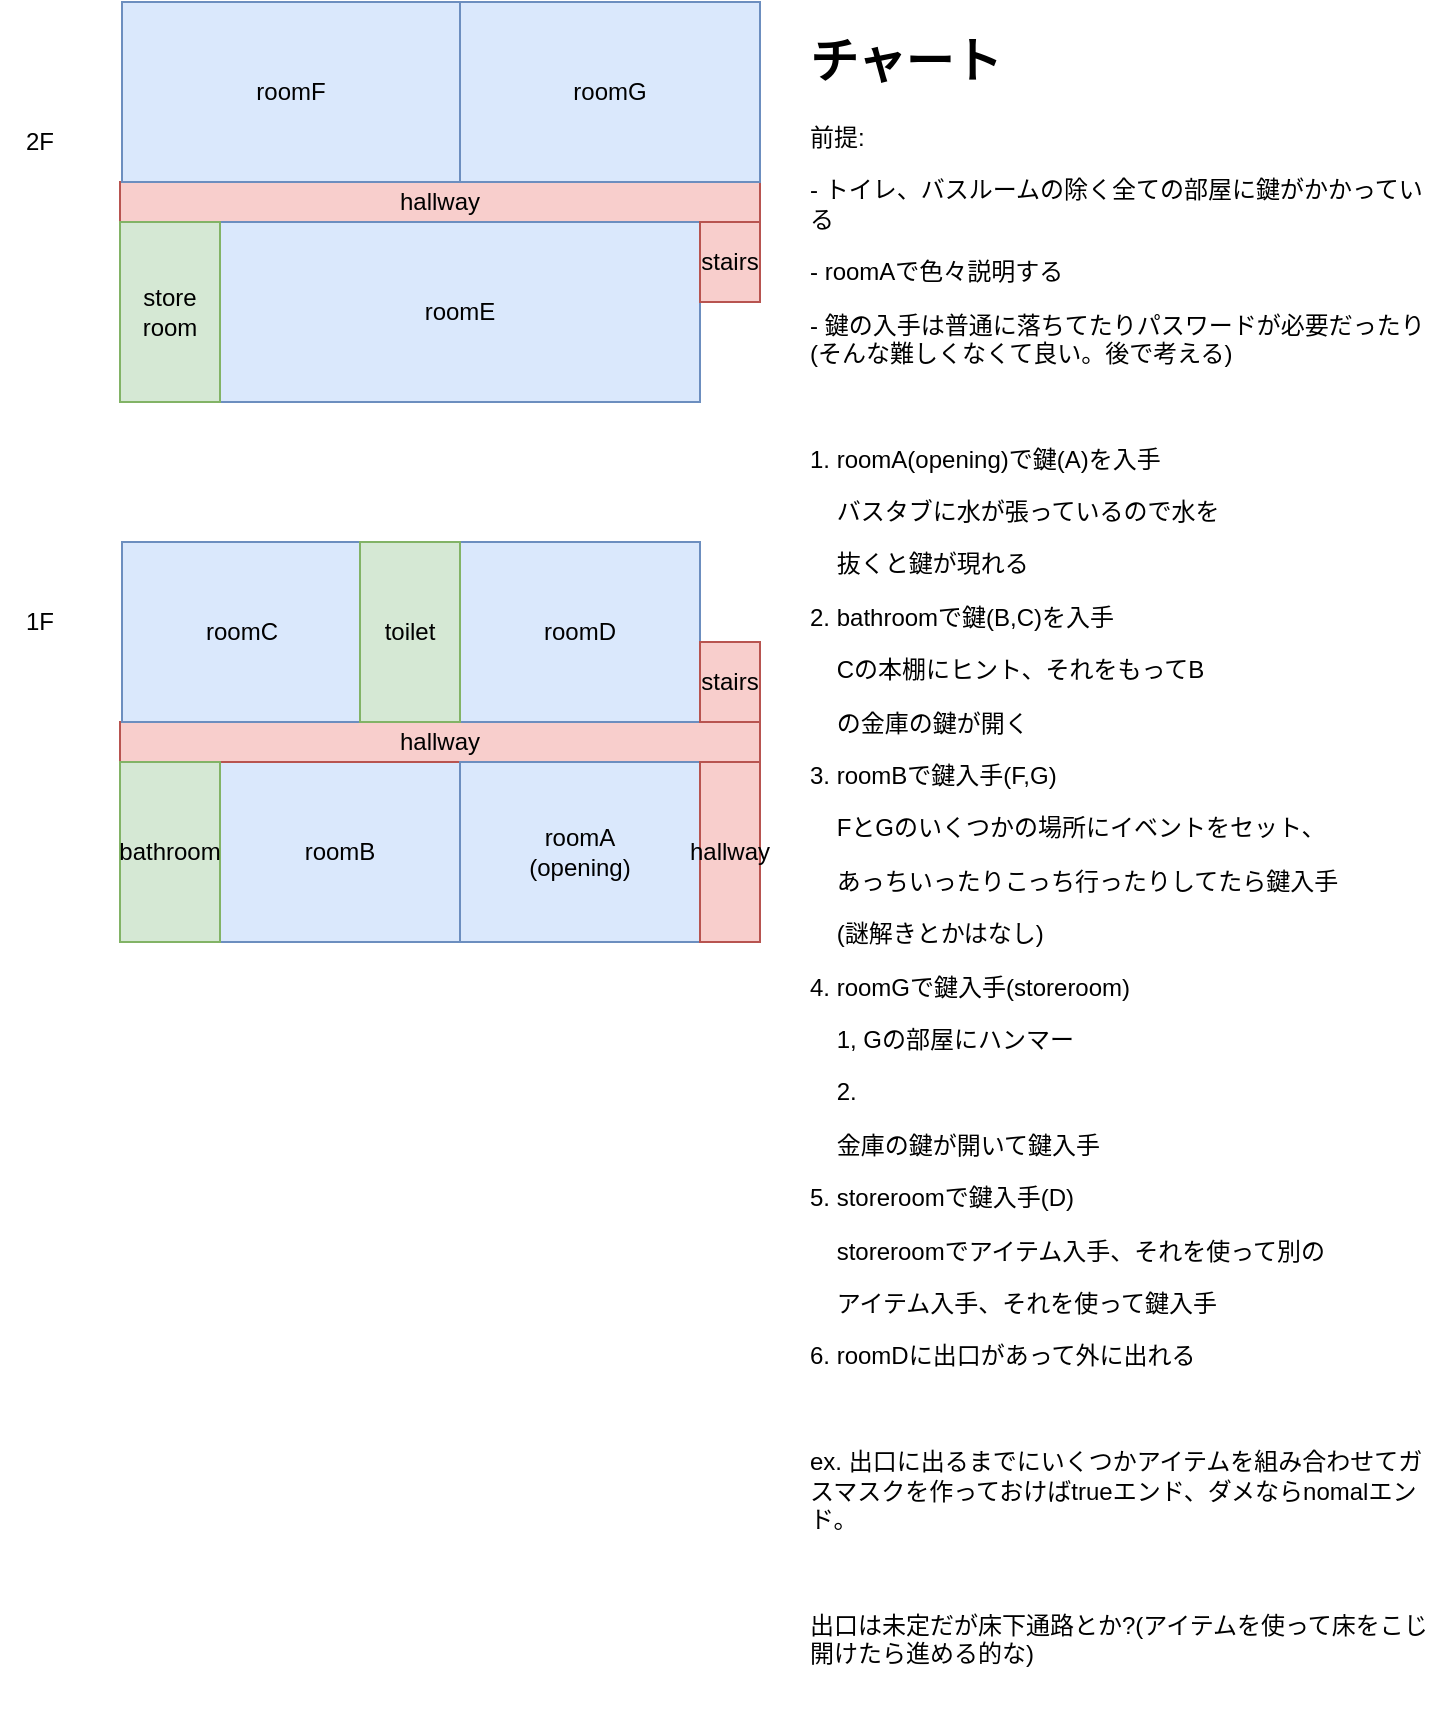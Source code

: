 <mxfile version="13.3.1" type="device"><diagram id="7Bx84ZZiyqW-JZqpRjnP" name="Page-1"><mxGraphModel dx="1422" dy="767" grid="1" gridSize="10" guides="1" tooltips="1" connect="1" arrows="1" fold="1" page="1" pageScale="1" pageWidth="850" pageHeight="1100" math="0" shadow="0"><root><mxCell id="0"/><mxCell id="1" parent="0"/><mxCell id="A9nrtHttbKAgeAbQt3jT-1" value="roomB" style="rounded=0;whiteSpace=wrap;html=1;fillColor=#dae8fc;strokeColor=#6c8ebf;" parent="1" vertex="1"><mxGeometry x="220" y="420" width="120" height="90" as="geometry"/></mxCell><mxCell id="A9nrtHttbKAgeAbQt3jT-2" value="hallway" style="rounded=0;whiteSpace=wrap;html=1;fillColor=#f8cecc;strokeColor=#b85450;" parent="1" vertex="1"><mxGeometry x="170" y="400" width="320" height="20" as="geometry"/></mxCell><mxCell id="A9nrtHttbKAgeAbQt3jT-3" value="roomC&lt;br&gt;" style="rounded=0;whiteSpace=wrap;html=1;fillColor=#dae8fc;strokeColor=#6c8ebf;" parent="1" vertex="1"><mxGeometry x="171" y="310" width="120" height="90" as="geometry"/></mxCell><mxCell id="A9nrtHttbKAgeAbQt3jT-4" value="roomD" style="rounded=0;whiteSpace=wrap;html=1;fillColor=#dae8fc;strokeColor=#6c8ebf;" parent="1" vertex="1"><mxGeometry x="340" y="310" width="120" height="90" as="geometry"/></mxCell><mxCell id="A9nrtHttbKAgeAbQt3jT-5" value="roomA&lt;br&gt;(opening)" style="rounded=0;whiteSpace=wrap;html=1;fillColor=#dae8fc;strokeColor=#6c8ebf;" parent="1" vertex="1"><mxGeometry x="340" y="420" width="120" height="90" as="geometry"/></mxCell><mxCell id="A9nrtHttbKAgeAbQt3jT-6" value="toilet" style="rounded=0;whiteSpace=wrap;html=1;fillColor=#d5e8d4;strokeColor=#82b366;" parent="1" vertex="1"><mxGeometry x="290" y="310" width="50" height="90" as="geometry"/></mxCell><mxCell id="A9nrtHttbKAgeAbQt3jT-7" value="bathroom" style="rounded=0;whiteSpace=wrap;html=1;fillColor=#d5e8d4;strokeColor=#82b366;" parent="1" vertex="1"><mxGeometry x="170" y="420" width="50" height="90" as="geometry"/></mxCell><mxCell id="A9nrtHttbKAgeAbQt3jT-8" value="stairs" style="rounded=0;whiteSpace=wrap;html=1;fillColor=#f8cecc;strokeColor=#b85450;" parent="1" vertex="1"><mxGeometry x="460" y="360" width="30" height="40" as="geometry"/></mxCell><mxCell id="A9nrtHttbKAgeAbQt3jT-9" value="hallway" style="rounded=0;whiteSpace=wrap;html=1;fillColor=#f8cecc;strokeColor=#b85450;" parent="1" vertex="1"><mxGeometry x="460" y="420" width="30" height="90" as="geometry"/></mxCell><mxCell id="A9nrtHttbKAgeAbQt3jT-10" value="1F" style="text;html=1;strokeColor=none;fillColor=none;align=center;verticalAlign=middle;whiteSpace=wrap;rounded=0;" parent="1" vertex="1"><mxGeometry x="110" y="340" width="40" height="20" as="geometry"/></mxCell><mxCell id="A9nrtHttbKAgeAbQt3jT-12" value="hallway" style="rounded=0;whiteSpace=wrap;html=1;fillColor=#f8cecc;strokeColor=#b85450;" parent="1" vertex="1"><mxGeometry x="170" y="130" width="320" height="20" as="geometry"/></mxCell><mxCell id="A9nrtHttbKAgeAbQt3jT-13" value="roomF" style="rounded=0;whiteSpace=wrap;html=1;fillColor=#dae8fc;strokeColor=#6c8ebf;" parent="1" vertex="1"><mxGeometry x="171" y="40" width="169" height="90" as="geometry"/></mxCell><mxCell id="A9nrtHttbKAgeAbQt3jT-14" value="roomG" style="rounded=0;whiteSpace=wrap;html=1;fillColor=#dae8fc;strokeColor=#6c8ebf;" parent="1" vertex="1"><mxGeometry x="340" y="40" width="150" height="90" as="geometry"/></mxCell><mxCell id="A9nrtHttbKAgeAbQt3jT-15" value="roomE" style="rounded=0;whiteSpace=wrap;html=1;fillColor=#dae8fc;strokeColor=#6c8ebf;" parent="1" vertex="1"><mxGeometry x="220" y="150" width="240" height="90" as="geometry"/></mxCell><mxCell id="A9nrtHttbKAgeAbQt3jT-16" value="store&lt;br&gt;room" style="rounded=0;whiteSpace=wrap;html=1;fillColor=#d5e8d4;strokeColor=#82b366;" parent="1" vertex="1"><mxGeometry x="170" y="150" width="50" height="90" as="geometry"/></mxCell><mxCell id="A9nrtHttbKAgeAbQt3jT-18" value="stairs" style="rounded=0;whiteSpace=wrap;html=1;fillColor=#f8cecc;strokeColor=#b85450;" parent="1" vertex="1"><mxGeometry x="460" y="150" width="30" height="40" as="geometry"/></mxCell><mxCell id="A9nrtHttbKAgeAbQt3jT-20" value="2F" style="text;html=1;strokeColor=none;fillColor=none;align=center;verticalAlign=middle;whiteSpace=wrap;rounded=0;" parent="1" vertex="1"><mxGeometry x="110" y="100" width="40" height="20" as="geometry"/></mxCell><mxCell id="A9nrtHttbKAgeAbQt3jT-22" value="&lt;h1&gt;チャート&lt;/h1&gt;&lt;p&gt;前提:&lt;/p&gt;&lt;p&gt;- トイレ、バスルームの除く全ての部屋に鍵がかかっている&lt;/p&gt;&lt;p&gt;- roomAで色々説明する&lt;/p&gt;&lt;p&gt;- 鍵の入手は普通に落ちてたりパスワードが必要だったり(そんな難しくなくて良い。後で考える)&lt;/p&gt;&lt;p&gt;&lt;br&gt;&lt;/p&gt;&lt;p&gt;1. roomA(opening)で鍵(A)を入手&lt;/p&gt;&lt;p&gt;&amp;nbsp; &amp;nbsp; バスタブに水が張っているので水を&lt;/p&gt;&lt;p&gt;&amp;nbsp; &amp;nbsp; 抜くと鍵が現れる&lt;/p&gt;&lt;p&gt;2. bathroomで鍵(B,C)を入手&lt;/p&gt;&lt;p&gt;&amp;nbsp; &amp;nbsp; Cの本棚にヒント、それをもってB&lt;/p&gt;&lt;p&gt;&amp;nbsp; &amp;nbsp; の金庫の鍵が開く&lt;/p&gt;&lt;p&gt;3. roomBで鍵入手(F,G)&lt;/p&gt;&lt;p&gt;&amp;nbsp; &amp;nbsp; FとGのいくつかの場所にイベントを&lt;span&gt;セット、&lt;/span&gt;&lt;/p&gt;&lt;p&gt;&amp;nbsp; &amp;nbsp; あっちいったりこっち行ったりしてたら鍵入手&lt;/p&gt;&lt;p&gt;&amp;nbsp; &amp;nbsp; (謎解きとかはなし)&lt;/p&gt;&lt;p&gt;4. roomGで鍵入手(storeroom)&lt;/p&gt;&lt;p&gt;&amp;nbsp; &amp;nbsp; 1, Gの部屋にハンマー&lt;/p&gt;&lt;p&gt;&amp;nbsp; &amp;nbsp; 2.&amp;nbsp;&lt;/p&gt;&lt;p&gt;&amp;nbsp; &amp;nbsp; 金庫の鍵が開いて鍵入手&lt;/p&gt;&lt;p&gt;5. storeroomで鍵入手(D)&lt;/p&gt;&lt;p&gt;&amp;nbsp; &amp;nbsp; storeroomでアイテム入手、それを使って別の&lt;/p&gt;&lt;p&gt;&amp;nbsp; &amp;nbsp; アイテム入手、それを使って鍵入手&lt;/p&gt;&lt;p&gt;6. roomDに出口があって外に出れる&lt;/p&gt;&lt;p&gt;&lt;br&gt;&lt;/p&gt;&lt;p&gt;ex. 出口に出るまでにいくつかアイテムを組み合わせてガスマスクを作っておけばtrueエンド、ダメならnomalエンド。&lt;/p&gt;&lt;p&gt;&lt;br&gt;&lt;/p&gt;&lt;p&gt;出口は未定だが床下通路とか?(アイテムを使って床をこじ開けたら進める的な)&lt;/p&gt;" style="text;html=1;strokeColor=none;fillColor=none;spacing=5;spacingTop=-20;whiteSpace=wrap;overflow=hidden;rounded=0;align=left;" parent="1" vertex="1"><mxGeometry x="510" y="50" width="320" height="850" as="geometry"/></mxCell></root></mxGraphModel></diagram></mxfile>